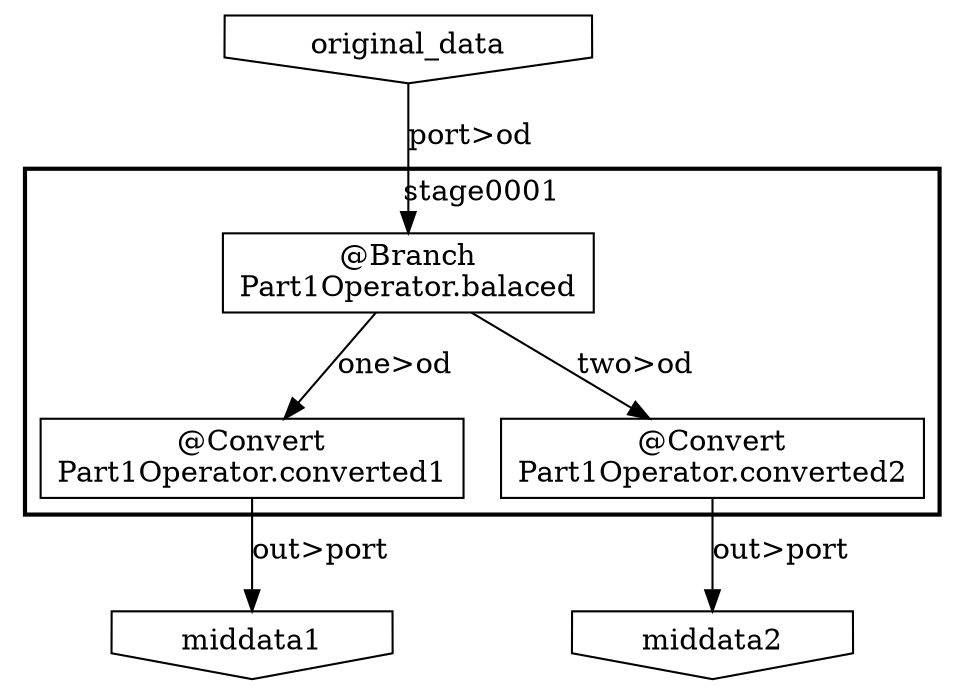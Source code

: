 digraph {
    subgraph "cluster_5b2ef6df-3943-47f7-ab6e-3d1b49373aa9" {
        label = "stage0001";
        style = bold;
        "a7244405-5301-4e1a-9c81-adfd50cb1156" [shape=box, label="@Convert\nPart1Operator.converted1"];
        "698356d6-e541-41d9-ba52-87e41630820d" [shape=box, label="@Branch\nPart1Operator.balaced"];
        "b9c021be-ed21-4010-aa08-77ec624562ef" [shape=box, label="@Convert\nPart1Operator.converted2"];
    }
    "c79b130c-ed1b-45fe-ba12-896e194690e4" [shape=invhouse, label="original_data"];
    "6db6defe-bf50-45b4-97d8-4e39af72bb7a" [shape=invhouse, label="middata1"];
    "3b7bac58-7b45-46a2-823a-b04539ba1d96" [shape=invhouse, label="middata2"];
    "c79b130c-ed1b-45fe-ba12-896e194690e4" -> "698356d6-e541-41d9-ba52-87e41630820d" [label="port>od"];
    "b9c021be-ed21-4010-aa08-77ec624562ef" -> "3b7bac58-7b45-46a2-823a-b04539ba1d96" [label="out>port"];
    "a7244405-5301-4e1a-9c81-adfd50cb1156" -> "6db6defe-bf50-45b4-97d8-4e39af72bb7a" [label="out>port"];
    "698356d6-e541-41d9-ba52-87e41630820d" -> "a7244405-5301-4e1a-9c81-adfd50cb1156" [label="one>od"];
    "698356d6-e541-41d9-ba52-87e41630820d" -> "b9c021be-ed21-4010-aa08-77ec624562ef" [label="two>od"];
}
